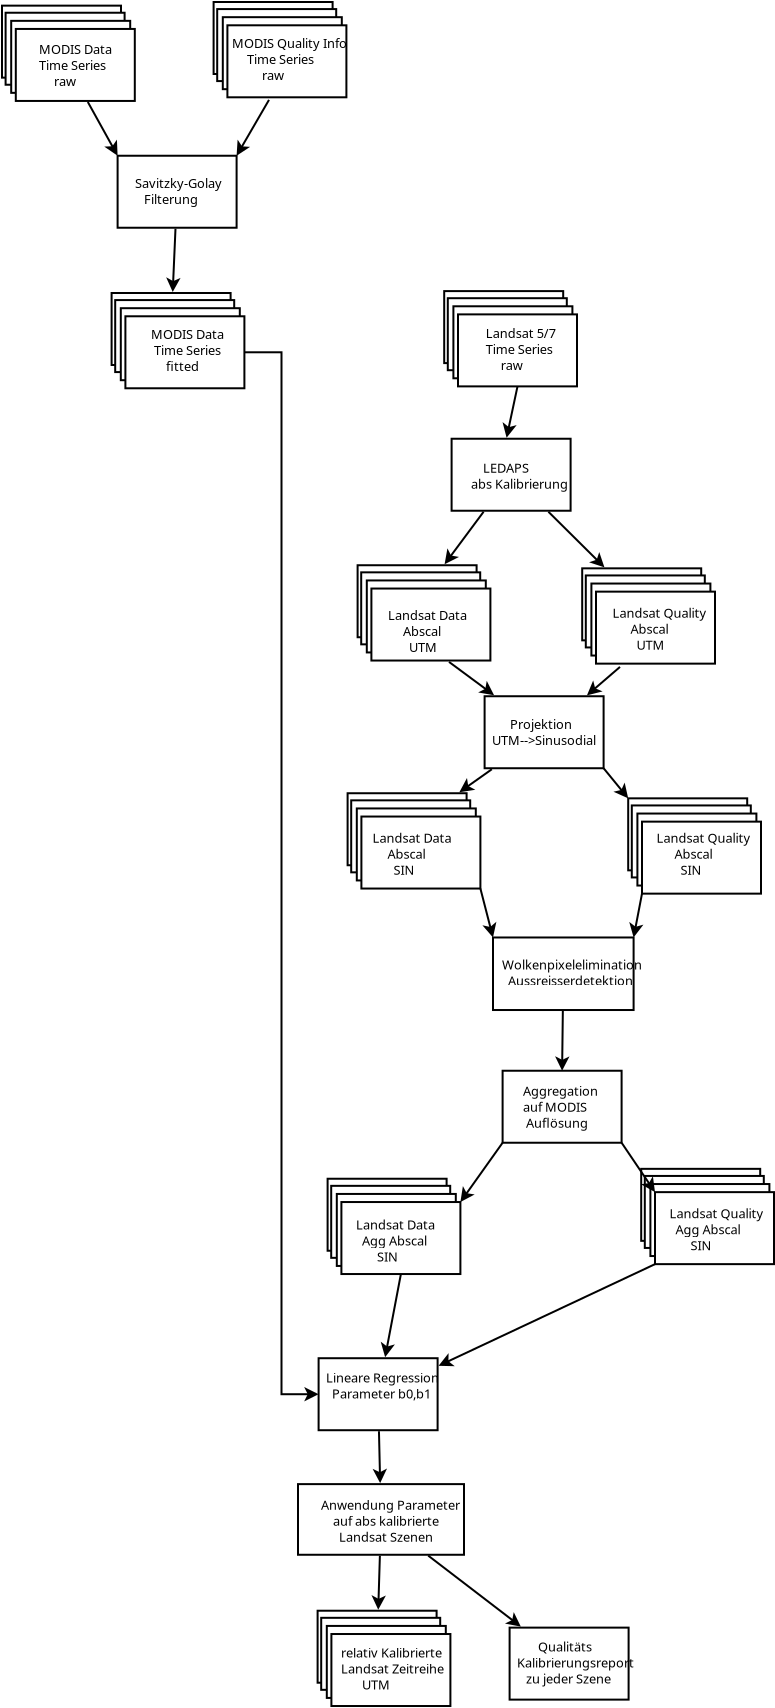 <?xml version="1.0" encoding="UTF-8"?>
<dia:diagram xmlns:dia="http://www.lysator.liu.se/~alla/dia/">
  <dia:layer name="Symbole" visible="true">
    <dia:object type="Standard - Box" version="0" id="O0">
      <dia:attribute name="obj_pos">
        <dia:point val="7.23,7.705"/>
      </dia:attribute>
      <dia:attribute name="obj_bb">
        <dia:rectangle val="7.18,7.655;13.23,11.355"/>
      </dia:attribute>
      <dia:attribute name="elem_corner">
        <dia:point val="7.23,7.705"/>
      </dia:attribute>
      <dia:attribute name="elem_width">
        <dia:real val="5.95"/>
      </dia:attribute>
      <dia:attribute name="elem_height">
        <dia:real val="3.6"/>
      </dia:attribute>
      <dia:attribute name="border_width">
        <dia:real val="0.1"/>
      </dia:attribute>
      <dia:attribute name="show_background">
        <dia:boolean val="true"/>
      </dia:attribute>
    </dia:object>
    <dia:group>
      <dia:object type="Standard - Box" version="0" id="O1">
        <dia:attribute name="obj_pos">
          <dia:point val="12.03,0.018"/>
        </dia:attribute>
        <dia:attribute name="obj_bb">
          <dia:rectangle val="11.98,-0.033;18.03,3.667"/>
        </dia:attribute>
        <dia:attribute name="elem_corner">
          <dia:point val="12.03,0.018"/>
        </dia:attribute>
        <dia:attribute name="elem_width">
          <dia:real val="5.95"/>
        </dia:attribute>
        <dia:attribute name="elem_height">
          <dia:real val="3.6"/>
        </dia:attribute>
        <dia:attribute name="show_background">
          <dia:boolean val="true"/>
        </dia:attribute>
      </dia:object>
      <dia:object type="Standard - Box" version="0" id="O2">
        <dia:attribute name="obj_pos">
          <dia:point val="12.21,0.372"/>
        </dia:attribute>
        <dia:attribute name="obj_bb">
          <dia:rectangle val="12.16,0.323;18.21,4.022"/>
        </dia:attribute>
        <dia:attribute name="elem_corner">
          <dia:point val="12.21,0.372"/>
        </dia:attribute>
        <dia:attribute name="elem_width">
          <dia:real val="5.95"/>
        </dia:attribute>
        <dia:attribute name="elem_height">
          <dia:real val="3.6"/>
        </dia:attribute>
        <dia:attribute name="show_background">
          <dia:boolean val="true"/>
        </dia:attribute>
      </dia:object>
      <dia:object type="Standard - Box" version="0" id="O3">
        <dia:attribute name="obj_pos">
          <dia:point val="12.49,0.777"/>
        </dia:attribute>
        <dia:attribute name="obj_bb">
          <dia:rectangle val="12.44,0.728;18.49,4.428"/>
        </dia:attribute>
        <dia:attribute name="elem_corner">
          <dia:point val="12.49,0.777"/>
        </dia:attribute>
        <dia:attribute name="elem_width">
          <dia:real val="5.95"/>
        </dia:attribute>
        <dia:attribute name="elem_height">
          <dia:real val="3.6"/>
        </dia:attribute>
        <dia:attribute name="show_background">
          <dia:boolean val="true"/>
        </dia:attribute>
      </dia:object>
      <dia:object type="Standard - Box" version="0" id="O4">
        <dia:attribute name="obj_pos">
          <dia:point val="12.72,1.183"/>
        </dia:attribute>
        <dia:attribute name="obj_bb">
          <dia:rectangle val="12.67,1.133;18.72,4.832"/>
        </dia:attribute>
        <dia:attribute name="elem_corner">
          <dia:point val="12.72,1.183"/>
        </dia:attribute>
        <dia:attribute name="elem_width">
          <dia:real val="5.95"/>
        </dia:attribute>
        <dia:attribute name="elem_height">
          <dia:real val="3.6"/>
        </dia:attribute>
        <dia:attribute name="show_background">
          <dia:boolean val="true"/>
        </dia:attribute>
      </dia:object>
    </dia:group>
    <dia:group>
      <dia:object type="Standard - Box" version="0" id="O5">
        <dia:attribute name="obj_pos">
          <dia:point val="1.45,0.2"/>
        </dia:attribute>
        <dia:attribute name="obj_bb">
          <dia:rectangle val="1.4,0.15;7.45,3.85"/>
        </dia:attribute>
        <dia:attribute name="elem_corner">
          <dia:point val="1.45,0.2"/>
        </dia:attribute>
        <dia:attribute name="elem_width">
          <dia:real val="5.95"/>
        </dia:attribute>
        <dia:attribute name="elem_height">
          <dia:real val="3.6"/>
        </dia:attribute>
        <dia:attribute name="show_background">
          <dia:boolean val="true"/>
        </dia:attribute>
      </dia:object>
      <dia:object type="Standard - Box" version="0" id="O6">
        <dia:attribute name="obj_pos">
          <dia:point val="1.63,0.555"/>
        </dia:attribute>
        <dia:attribute name="obj_bb">
          <dia:rectangle val="1.58,0.505;7.63,4.205"/>
        </dia:attribute>
        <dia:attribute name="elem_corner">
          <dia:point val="1.63,0.555"/>
        </dia:attribute>
        <dia:attribute name="elem_width">
          <dia:real val="5.95"/>
        </dia:attribute>
        <dia:attribute name="elem_height">
          <dia:real val="3.6"/>
        </dia:attribute>
        <dia:attribute name="show_background">
          <dia:boolean val="true"/>
        </dia:attribute>
      </dia:object>
      <dia:object type="Standard - Box" version="0" id="O7">
        <dia:attribute name="obj_pos">
          <dia:point val="1.91,0.96"/>
        </dia:attribute>
        <dia:attribute name="obj_bb">
          <dia:rectangle val="1.86,0.91;7.91,4.61"/>
        </dia:attribute>
        <dia:attribute name="elem_corner">
          <dia:point val="1.91,0.96"/>
        </dia:attribute>
        <dia:attribute name="elem_width">
          <dia:real val="5.95"/>
        </dia:attribute>
        <dia:attribute name="elem_height">
          <dia:real val="3.6"/>
        </dia:attribute>
        <dia:attribute name="show_background">
          <dia:boolean val="true"/>
        </dia:attribute>
      </dia:object>
      <dia:object type="Standard - Box" version="0" id="O8">
        <dia:attribute name="obj_pos">
          <dia:point val="2.14,1.365"/>
        </dia:attribute>
        <dia:attribute name="obj_bb">
          <dia:rectangle val="2.09,1.315;8.14,5.015"/>
        </dia:attribute>
        <dia:attribute name="elem_corner">
          <dia:point val="2.14,1.365"/>
        </dia:attribute>
        <dia:attribute name="elem_width">
          <dia:real val="5.95"/>
        </dia:attribute>
        <dia:attribute name="elem_height">
          <dia:real val="3.6"/>
        </dia:attribute>
        <dia:attribute name="show_background">
          <dia:boolean val="true"/>
        </dia:attribute>
      </dia:object>
    </dia:group>
    <dia:object type="Standard - Line" version="0" id="O9">
      <dia:attribute name="obj_pos">
        <dia:point val="5.74,5.015"/>
      </dia:attribute>
      <dia:attribute name="obj_bb">
        <dia:rectangle val="5.672,4.947;7.3,7.803"/>
      </dia:attribute>
      <dia:attribute name="conn_endpoints">
        <dia:point val="5.74,5.015"/>
        <dia:point val="7.23,7.705"/>
      </dia:attribute>
      <dia:attribute name="numcp">
        <dia:int val="1"/>
      </dia:attribute>
      <dia:attribute name="end_arrow">
        <dia:enum val="22"/>
      </dia:attribute>
      <dia:attribute name="end_arrow_length">
        <dia:real val="0.5"/>
      </dia:attribute>
      <dia:attribute name="end_arrow_width">
        <dia:real val="0.5"/>
      </dia:attribute>
      <dia:connections>
        <dia:connection handle="1" to="O0" connection="0"/>
      </dia:connections>
    </dia:object>
    <dia:object type="Standard - Line" version="0" id="O10">
      <dia:attribute name="obj_pos">
        <dia:point val="14.8,4.912"/>
      </dia:attribute>
      <dia:attribute name="obj_bb">
        <dia:rectangle val="13.111,4.844;14.868,7.802"/>
      </dia:attribute>
      <dia:attribute name="conn_endpoints">
        <dia:point val="14.8,4.912"/>
        <dia:point val="13.18,7.705"/>
      </dia:attribute>
      <dia:attribute name="numcp">
        <dia:int val="1"/>
      </dia:attribute>
      <dia:attribute name="end_arrow">
        <dia:enum val="22"/>
      </dia:attribute>
      <dia:attribute name="end_arrow_length">
        <dia:real val="0.5"/>
      </dia:attribute>
      <dia:attribute name="end_arrow_width">
        <dia:real val="0.5"/>
      </dia:attribute>
      <dia:connections>
        <dia:connection handle="1" to="O0" connection="2"/>
      </dia:connections>
    </dia:object>
    <dia:group>
      <dia:object type="Standard - Box" version="0" id="O11">
        <dia:attribute name="obj_pos">
          <dia:point val="6.93,14.568"/>
        </dia:attribute>
        <dia:attribute name="obj_bb">
          <dia:rectangle val="6.88,14.518;12.93,18.218"/>
        </dia:attribute>
        <dia:attribute name="elem_corner">
          <dia:point val="6.93,14.568"/>
        </dia:attribute>
        <dia:attribute name="elem_width">
          <dia:real val="5.95"/>
        </dia:attribute>
        <dia:attribute name="elem_height">
          <dia:real val="3.6"/>
        </dia:attribute>
        <dia:attribute name="show_background">
          <dia:boolean val="true"/>
        </dia:attribute>
      </dia:object>
      <dia:object type="Standard - Box" version="0" id="O12">
        <dia:attribute name="obj_pos">
          <dia:point val="7.11,14.922"/>
        </dia:attribute>
        <dia:attribute name="obj_bb">
          <dia:rectangle val="7.06,14.873;13.11,18.573"/>
        </dia:attribute>
        <dia:attribute name="elem_corner">
          <dia:point val="7.11,14.922"/>
        </dia:attribute>
        <dia:attribute name="elem_width">
          <dia:real val="5.95"/>
        </dia:attribute>
        <dia:attribute name="elem_height">
          <dia:real val="3.6"/>
        </dia:attribute>
        <dia:attribute name="show_background">
          <dia:boolean val="true"/>
        </dia:attribute>
      </dia:object>
      <dia:object type="Standard - Box" version="0" id="O13">
        <dia:attribute name="obj_pos">
          <dia:point val="7.39,15.328"/>
        </dia:attribute>
        <dia:attribute name="obj_bb">
          <dia:rectangle val="7.34,15.277;13.39,18.977"/>
        </dia:attribute>
        <dia:attribute name="elem_corner">
          <dia:point val="7.39,15.328"/>
        </dia:attribute>
        <dia:attribute name="elem_width">
          <dia:real val="5.95"/>
        </dia:attribute>
        <dia:attribute name="elem_height">
          <dia:real val="3.6"/>
        </dia:attribute>
        <dia:attribute name="show_background">
          <dia:boolean val="true"/>
        </dia:attribute>
      </dia:object>
      <dia:object type="Standard - Box" version="0" id="O14">
        <dia:attribute name="obj_pos">
          <dia:point val="7.62,15.732"/>
        </dia:attribute>
        <dia:attribute name="obj_bb">
          <dia:rectangle val="7.57,15.682;13.62,19.383"/>
        </dia:attribute>
        <dia:attribute name="elem_corner">
          <dia:point val="7.62,15.732"/>
        </dia:attribute>
        <dia:attribute name="elem_width">
          <dia:real val="5.95"/>
        </dia:attribute>
        <dia:attribute name="elem_height">
          <dia:real val="3.6"/>
        </dia:attribute>
        <dia:attribute name="show_background">
          <dia:boolean val="true"/>
        </dia:attribute>
      </dia:object>
    </dia:group>
    <dia:group>
      <dia:object type="Standard - Box" version="0" id="O15">
        <dia:attribute name="obj_pos">
          <dia:point val="23.56,14.473"/>
        </dia:attribute>
        <dia:attribute name="obj_bb">
          <dia:rectangle val="23.51,14.422;29.56,18.122"/>
        </dia:attribute>
        <dia:attribute name="elem_corner">
          <dia:point val="23.56,14.473"/>
        </dia:attribute>
        <dia:attribute name="elem_width">
          <dia:real val="5.95"/>
        </dia:attribute>
        <dia:attribute name="elem_height">
          <dia:real val="3.6"/>
        </dia:attribute>
        <dia:attribute name="show_background">
          <dia:boolean val="true"/>
        </dia:attribute>
      </dia:object>
      <dia:object type="Standard - Box" version="0" id="O16">
        <dia:attribute name="obj_pos">
          <dia:point val="23.74,14.828"/>
        </dia:attribute>
        <dia:attribute name="obj_bb">
          <dia:rectangle val="23.69,14.777;29.74,18.477"/>
        </dia:attribute>
        <dia:attribute name="elem_corner">
          <dia:point val="23.74,14.828"/>
        </dia:attribute>
        <dia:attribute name="elem_width">
          <dia:real val="5.95"/>
        </dia:attribute>
        <dia:attribute name="elem_height">
          <dia:real val="3.6"/>
        </dia:attribute>
        <dia:attribute name="show_background">
          <dia:boolean val="true"/>
        </dia:attribute>
      </dia:object>
      <dia:object type="Standard - Box" version="0" id="O17">
        <dia:attribute name="obj_pos">
          <dia:point val="24.02,15.232"/>
        </dia:attribute>
        <dia:attribute name="obj_bb">
          <dia:rectangle val="23.97,15.182;30.02,18.883"/>
        </dia:attribute>
        <dia:attribute name="elem_corner">
          <dia:point val="24.02,15.232"/>
        </dia:attribute>
        <dia:attribute name="elem_width">
          <dia:real val="5.95"/>
        </dia:attribute>
        <dia:attribute name="elem_height">
          <dia:real val="3.6"/>
        </dia:attribute>
        <dia:attribute name="show_background">
          <dia:boolean val="true"/>
        </dia:attribute>
      </dia:object>
      <dia:object type="Standard - Box" version="0" id="O18">
        <dia:attribute name="obj_pos">
          <dia:point val="24.25,15.637"/>
        </dia:attribute>
        <dia:attribute name="obj_bb">
          <dia:rectangle val="24.2,15.588;30.25,19.288"/>
        </dia:attribute>
        <dia:attribute name="elem_corner">
          <dia:point val="24.25,15.637"/>
        </dia:attribute>
        <dia:attribute name="elem_width">
          <dia:real val="5.95"/>
        </dia:attribute>
        <dia:attribute name="elem_height">
          <dia:real val="3.6"/>
        </dia:attribute>
        <dia:attribute name="show_background">
          <dia:boolean val="true"/>
        </dia:attribute>
      </dia:object>
    </dia:group>
    <dia:object type="Standard - Line" version="0" id="O19">
      <dia:attribute name="obj_pos">
        <dia:point val="10.124,11.355"/>
      </dia:attribute>
      <dia:attribute name="obj_bb">
        <dia:rectangle val="9.651,11.303;10.374,14.629"/>
      </dia:attribute>
      <dia:attribute name="conn_endpoints">
        <dia:point val="10.124,11.355"/>
        <dia:point val="9.986,14.517"/>
      </dia:attribute>
      <dia:attribute name="numcp">
        <dia:int val="1"/>
      </dia:attribute>
      <dia:attribute name="end_arrow">
        <dia:enum val="22"/>
      </dia:attribute>
      <dia:attribute name="end_arrow_length">
        <dia:real val="0.5"/>
      </dia:attribute>
      <dia:attribute name="end_arrow_width">
        <dia:real val="0.5"/>
      </dia:attribute>
      <dia:connections>
        <dia:connection handle="0" to="O0" connection="8"/>
        <dia:connection handle="1" to="O11" connection="8"/>
      </dia:connections>
    </dia:object>
    <dia:object type="Standard - Text" version="1" id="O20">
      <dia:attribute name="obj_pos">
        <dia:point val="8.905,16.867"/>
      </dia:attribute>
      <dia:attribute name="obj_bb">
        <dia:rectangle val="8.905,16.227;12.402,18.6"/>
      </dia:attribute>
      <dia:attribute name="text">
        <dia:composite type="text">
          <dia:attribute name="string">
            <dia:string>#MODIS Data
 Time Series
     fitted#</dia:string>
          </dia:attribute>
          <dia:attribute name="font">
            <dia:font family="sans" style="0" name="Helvetica"/>
          </dia:attribute>
          <dia:attribute name="height">
            <dia:real val="0.8"/>
          </dia:attribute>
          <dia:attribute name="pos">
            <dia:point val="8.905,16.867"/>
          </dia:attribute>
          <dia:attribute name="color">
            <dia:color val="#000000"/>
          </dia:attribute>
          <dia:attribute name="alignment">
            <dia:enum val="0"/>
          </dia:attribute>
        </dia:composite>
      </dia:attribute>
      <dia:attribute name="valign">
        <dia:enum val="3"/>
      </dia:attribute>
    </dia:object>
    <dia:object type="Standard - Box" version="0" id="O21">
      <dia:attribute name="obj_pos">
        <dia:point val="23.93,21.855"/>
      </dia:attribute>
      <dia:attribute name="obj_bb">
        <dia:rectangle val="23.88,21.805;29.93,25.505"/>
      </dia:attribute>
      <dia:attribute name="elem_corner">
        <dia:point val="23.93,21.855"/>
      </dia:attribute>
      <dia:attribute name="elem_width">
        <dia:real val="5.95"/>
      </dia:attribute>
      <dia:attribute name="elem_height">
        <dia:real val="3.6"/>
      </dia:attribute>
      <dia:attribute name="border_width">
        <dia:real val="0.1"/>
      </dia:attribute>
      <dia:attribute name="show_background">
        <dia:boolean val="true"/>
      </dia:attribute>
    </dia:object>
    <dia:object type="Standard - Line" version="0" id="O22">
      <dia:attribute name="obj_pos">
        <dia:point val="27.225,19.238"/>
      </dia:attribute>
      <dia:attribute name="obj_bb">
        <dia:rectangle val="26.453,19.178;27.284,21.914"/>
      </dia:attribute>
      <dia:attribute name="conn_endpoints">
        <dia:point val="27.225,19.238"/>
        <dia:point val="26.68,21.805"/>
      </dia:attribute>
      <dia:attribute name="numcp">
        <dia:int val="1"/>
      </dia:attribute>
      <dia:attribute name="end_arrow">
        <dia:enum val="22"/>
      </dia:attribute>
      <dia:attribute name="end_arrow_length">
        <dia:real val="0.5"/>
      </dia:attribute>
      <dia:attribute name="end_arrow_width">
        <dia:real val="0.5"/>
      </dia:attribute>
      <dia:connections>
        <dia:connection handle="0" to="O18" connection="6"/>
      </dia:connections>
    </dia:object>
    <dia:group>
      <dia:object type="Standard - Box" version="0" id="O23">
        <dia:attribute name="obj_pos">
          <dia:point val="19.23,28.18"/>
        </dia:attribute>
        <dia:attribute name="obj_bb">
          <dia:rectangle val="19.18,28.13;25.23,31.83"/>
        </dia:attribute>
        <dia:attribute name="elem_corner">
          <dia:point val="19.23,28.18"/>
        </dia:attribute>
        <dia:attribute name="elem_width">
          <dia:real val="5.95"/>
        </dia:attribute>
        <dia:attribute name="elem_height">
          <dia:real val="3.6"/>
        </dia:attribute>
        <dia:attribute name="show_background">
          <dia:boolean val="true"/>
        </dia:attribute>
      </dia:object>
      <dia:object type="Standard - Box" version="0" id="O24">
        <dia:attribute name="obj_pos">
          <dia:point val="19.41,28.535"/>
        </dia:attribute>
        <dia:attribute name="obj_bb">
          <dia:rectangle val="19.36,28.485;25.41,32.185"/>
        </dia:attribute>
        <dia:attribute name="elem_corner">
          <dia:point val="19.41,28.535"/>
        </dia:attribute>
        <dia:attribute name="elem_width">
          <dia:real val="5.95"/>
        </dia:attribute>
        <dia:attribute name="elem_height">
          <dia:real val="3.6"/>
        </dia:attribute>
        <dia:attribute name="show_background">
          <dia:boolean val="true"/>
        </dia:attribute>
      </dia:object>
      <dia:object type="Standard - Box" version="0" id="O25">
        <dia:attribute name="obj_pos">
          <dia:point val="19.69,28.94"/>
        </dia:attribute>
        <dia:attribute name="obj_bb">
          <dia:rectangle val="19.64,28.89;25.69,32.59"/>
        </dia:attribute>
        <dia:attribute name="elem_corner">
          <dia:point val="19.69,28.94"/>
        </dia:attribute>
        <dia:attribute name="elem_width">
          <dia:real val="5.95"/>
        </dia:attribute>
        <dia:attribute name="elem_height">
          <dia:real val="3.6"/>
        </dia:attribute>
        <dia:attribute name="show_background">
          <dia:boolean val="true"/>
        </dia:attribute>
      </dia:object>
      <dia:object type="Standard - Box" version="0" id="O26">
        <dia:attribute name="obj_pos">
          <dia:point val="19.92,29.345"/>
        </dia:attribute>
        <dia:attribute name="obj_bb">
          <dia:rectangle val="19.87,29.295;25.92,32.995"/>
        </dia:attribute>
        <dia:attribute name="elem_corner">
          <dia:point val="19.92,29.345"/>
        </dia:attribute>
        <dia:attribute name="elem_width">
          <dia:real val="5.95"/>
        </dia:attribute>
        <dia:attribute name="elem_height">
          <dia:real val="3.6"/>
        </dia:attribute>
        <dia:attribute name="show_background">
          <dia:boolean val="true"/>
        </dia:attribute>
      </dia:object>
    </dia:group>
    <dia:group>
      <dia:object type="Standard - Box" version="0" id="O27">
        <dia:attribute name="obj_pos">
          <dia:point val="30.46,28.335"/>
        </dia:attribute>
        <dia:attribute name="obj_bb">
          <dia:rectangle val="30.41,28.285;36.46,31.985"/>
        </dia:attribute>
        <dia:attribute name="elem_corner">
          <dia:point val="30.46,28.335"/>
        </dia:attribute>
        <dia:attribute name="elem_width">
          <dia:real val="5.95"/>
        </dia:attribute>
        <dia:attribute name="elem_height">
          <dia:real val="3.6"/>
        </dia:attribute>
        <dia:attribute name="show_background">
          <dia:boolean val="true"/>
        </dia:attribute>
      </dia:object>
      <dia:object type="Standard - Box" version="0" id="O28">
        <dia:attribute name="obj_pos">
          <dia:point val="30.64,28.69"/>
        </dia:attribute>
        <dia:attribute name="obj_bb">
          <dia:rectangle val="30.59,28.64;36.64,32.34"/>
        </dia:attribute>
        <dia:attribute name="elem_corner">
          <dia:point val="30.64,28.69"/>
        </dia:attribute>
        <dia:attribute name="elem_width">
          <dia:real val="5.95"/>
        </dia:attribute>
        <dia:attribute name="elem_height">
          <dia:real val="3.6"/>
        </dia:attribute>
        <dia:attribute name="show_background">
          <dia:boolean val="true"/>
        </dia:attribute>
      </dia:object>
      <dia:object type="Standard - Box" version="0" id="O29">
        <dia:attribute name="obj_pos">
          <dia:point val="30.92,29.095"/>
        </dia:attribute>
        <dia:attribute name="obj_bb">
          <dia:rectangle val="30.87,29.045;36.92,32.745"/>
        </dia:attribute>
        <dia:attribute name="elem_corner">
          <dia:point val="30.92,29.095"/>
        </dia:attribute>
        <dia:attribute name="elem_width">
          <dia:real val="5.95"/>
        </dia:attribute>
        <dia:attribute name="elem_height">
          <dia:real val="3.6"/>
        </dia:attribute>
        <dia:attribute name="show_background">
          <dia:boolean val="true"/>
        </dia:attribute>
      </dia:object>
      <dia:object type="Standard - Box" version="0" id="O30">
        <dia:attribute name="obj_pos">
          <dia:point val="31.15,29.5"/>
        </dia:attribute>
        <dia:attribute name="obj_bb">
          <dia:rectangle val="31.1,29.45;37.15,33.15"/>
        </dia:attribute>
        <dia:attribute name="elem_corner">
          <dia:point val="31.15,29.5"/>
        </dia:attribute>
        <dia:attribute name="elem_width">
          <dia:real val="5.95"/>
        </dia:attribute>
        <dia:attribute name="elem_height">
          <dia:real val="3.6"/>
        </dia:attribute>
        <dia:attribute name="show_background">
          <dia:boolean val="true"/>
        </dia:attribute>
      </dia:object>
    </dia:group>
    <dia:group>
      <dia:object type="Standard - Box" version="0" id="O31">
        <dia:attribute name="obj_pos">
          <dia:point val="18.73,39.58"/>
        </dia:attribute>
        <dia:attribute name="obj_bb">
          <dia:rectangle val="18.68,39.53;24.73,43.23"/>
        </dia:attribute>
        <dia:attribute name="elem_corner">
          <dia:point val="18.73,39.58"/>
        </dia:attribute>
        <dia:attribute name="elem_width">
          <dia:real val="5.95"/>
        </dia:attribute>
        <dia:attribute name="elem_height">
          <dia:real val="3.6"/>
        </dia:attribute>
        <dia:attribute name="show_background">
          <dia:boolean val="true"/>
        </dia:attribute>
      </dia:object>
      <dia:object type="Standard - Box" version="0" id="O32">
        <dia:attribute name="obj_pos">
          <dia:point val="18.91,39.935"/>
        </dia:attribute>
        <dia:attribute name="obj_bb">
          <dia:rectangle val="18.86,39.885;24.91,43.585"/>
        </dia:attribute>
        <dia:attribute name="elem_corner">
          <dia:point val="18.91,39.935"/>
        </dia:attribute>
        <dia:attribute name="elem_width">
          <dia:real val="5.95"/>
        </dia:attribute>
        <dia:attribute name="elem_height">
          <dia:real val="3.6"/>
        </dia:attribute>
        <dia:attribute name="show_background">
          <dia:boolean val="true"/>
        </dia:attribute>
      </dia:object>
      <dia:object type="Standard - Box" version="0" id="O33">
        <dia:attribute name="obj_pos">
          <dia:point val="19.19,40.34"/>
        </dia:attribute>
        <dia:attribute name="obj_bb">
          <dia:rectangle val="19.14,40.29;25.19,43.99"/>
        </dia:attribute>
        <dia:attribute name="elem_corner">
          <dia:point val="19.19,40.34"/>
        </dia:attribute>
        <dia:attribute name="elem_width">
          <dia:real val="5.95"/>
        </dia:attribute>
        <dia:attribute name="elem_height">
          <dia:real val="3.6"/>
        </dia:attribute>
        <dia:attribute name="show_background">
          <dia:boolean val="true"/>
        </dia:attribute>
      </dia:object>
      <dia:object type="Standard - Box" version="0" id="O34">
        <dia:attribute name="obj_pos">
          <dia:point val="19.42,40.745"/>
        </dia:attribute>
        <dia:attribute name="obj_bb">
          <dia:rectangle val="19.37,40.695;25.42,44.395"/>
        </dia:attribute>
        <dia:attribute name="elem_corner">
          <dia:point val="19.42,40.745"/>
        </dia:attribute>
        <dia:attribute name="elem_width">
          <dia:real val="5.95"/>
        </dia:attribute>
        <dia:attribute name="elem_height">
          <dia:real val="3.6"/>
        </dia:attribute>
        <dia:attribute name="show_background">
          <dia:boolean val="true"/>
        </dia:attribute>
      </dia:object>
    </dia:group>
    <dia:group>
      <dia:object type="Standard - Box" version="0" id="O35">
        <dia:attribute name="obj_pos">
          <dia:point val="32.76,39.835"/>
        </dia:attribute>
        <dia:attribute name="obj_bb">
          <dia:rectangle val="32.71,39.785;38.76,43.485"/>
        </dia:attribute>
        <dia:attribute name="elem_corner">
          <dia:point val="32.76,39.835"/>
        </dia:attribute>
        <dia:attribute name="elem_width">
          <dia:real val="5.95"/>
        </dia:attribute>
        <dia:attribute name="elem_height">
          <dia:real val="3.6"/>
        </dia:attribute>
        <dia:attribute name="show_background">
          <dia:boolean val="true"/>
        </dia:attribute>
      </dia:object>
      <dia:object type="Standard - Box" version="0" id="O36">
        <dia:attribute name="obj_pos">
          <dia:point val="32.94,40.19"/>
        </dia:attribute>
        <dia:attribute name="obj_bb">
          <dia:rectangle val="32.89,40.14;38.94,43.84"/>
        </dia:attribute>
        <dia:attribute name="elem_corner">
          <dia:point val="32.94,40.19"/>
        </dia:attribute>
        <dia:attribute name="elem_width">
          <dia:real val="5.95"/>
        </dia:attribute>
        <dia:attribute name="elem_height">
          <dia:real val="3.6"/>
        </dia:attribute>
        <dia:attribute name="show_background">
          <dia:boolean val="true"/>
        </dia:attribute>
      </dia:object>
      <dia:object type="Standard - Box" version="0" id="O37">
        <dia:attribute name="obj_pos">
          <dia:point val="33.22,40.595"/>
        </dia:attribute>
        <dia:attribute name="obj_bb">
          <dia:rectangle val="33.17,40.545;39.22,44.245"/>
        </dia:attribute>
        <dia:attribute name="elem_corner">
          <dia:point val="33.22,40.595"/>
        </dia:attribute>
        <dia:attribute name="elem_width">
          <dia:real val="5.95"/>
        </dia:attribute>
        <dia:attribute name="elem_height">
          <dia:real val="3.6"/>
        </dia:attribute>
        <dia:attribute name="show_background">
          <dia:boolean val="true"/>
        </dia:attribute>
      </dia:object>
      <dia:object type="Standard - Box" version="0" id="O38">
        <dia:attribute name="obj_pos">
          <dia:point val="33.45,41"/>
        </dia:attribute>
        <dia:attribute name="obj_bb">
          <dia:rectangle val="33.4,40.95;39.45,44.65"/>
        </dia:attribute>
        <dia:attribute name="elem_corner">
          <dia:point val="33.45,41"/>
        </dia:attribute>
        <dia:attribute name="elem_width">
          <dia:real val="5.95"/>
        </dia:attribute>
        <dia:attribute name="elem_height">
          <dia:real val="3.6"/>
        </dia:attribute>
        <dia:attribute name="show_background">
          <dia:boolean val="true"/>
        </dia:attribute>
      </dia:object>
    </dia:group>
    <dia:object type="Standard - Box" version="0" id="O39">
      <dia:attribute name="obj_pos">
        <dia:point val="25.58,34.73"/>
      </dia:attribute>
      <dia:attribute name="obj_bb">
        <dia:rectangle val="25.53,34.68;31.58,38.38"/>
      </dia:attribute>
      <dia:attribute name="elem_corner">
        <dia:point val="25.58,34.73"/>
      </dia:attribute>
      <dia:attribute name="elem_width">
        <dia:real val="5.95"/>
      </dia:attribute>
      <dia:attribute name="elem_height">
        <dia:real val="3.6"/>
      </dia:attribute>
      <dia:attribute name="border_width">
        <dia:real val="0.1"/>
      </dia:attribute>
      <dia:attribute name="show_background">
        <dia:boolean val="true"/>
      </dia:attribute>
    </dia:object>
    <dia:object type="Standard - Line" version="0" id="O40">
      <dia:attribute name="obj_pos">
        <dia:point val="25.53,25.505"/>
      </dia:attribute>
      <dia:attribute name="obj_bb">
        <dia:rectangle val="23.51,25.435;25.6,28.219"/>
      </dia:attribute>
      <dia:attribute name="conn_endpoints">
        <dia:point val="25.53,25.505"/>
        <dia:point val="23.58,28.13"/>
      </dia:attribute>
      <dia:attribute name="numcp">
        <dia:int val="1"/>
      </dia:attribute>
      <dia:attribute name="end_arrow">
        <dia:enum val="22"/>
      </dia:attribute>
      <dia:attribute name="end_arrow_length">
        <dia:real val="0.5"/>
      </dia:attribute>
      <dia:attribute name="end_arrow_width">
        <dia:real val="0.5"/>
      </dia:attribute>
      <dia:connections>
        <dia:connection handle="0" to="O21" connection="8"/>
        <dia:connection handle="1" to="O23" connection="8"/>
      </dia:connections>
    </dia:object>
    <dia:object type="Standard - Line" version="0" id="O41">
      <dia:attribute name="obj_pos">
        <dia:point val="28.769,25.504"/>
      </dia:attribute>
      <dia:attribute name="obj_bb">
        <dia:rectangle val="28.698,25.434;31.651,28.364"/>
      </dia:attribute>
      <dia:attribute name="conn_endpoints">
        <dia:point val="28.769,25.504"/>
        <dia:point val="31.571,28.286"/>
      </dia:attribute>
      <dia:attribute name="numcp">
        <dia:int val="1"/>
      </dia:attribute>
      <dia:attribute name="end_arrow">
        <dia:enum val="22"/>
      </dia:attribute>
      <dia:attribute name="end_arrow_length">
        <dia:real val="0.5"/>
      </dia:attribute>
      <dia:attribute name="end_arrow_width">
        <dia:real val="0.5"/>
      </dia:attribute>
      <dia:connections>
        <dia:connection handle="0" to="O21" connection="8"/>
        <dia:connection handle="1" to="O27" connection="8"/>
      </dia:connections>
    </dia:object>
    <dia:object type="Standard - Line" version="0" id="O42">
      <dia:attribute name="obj_pos">
        <dia:point val="23.8,33.013"/>
      </dia:attribute>
      <dia:attribute name="obj_bb">
        <dia:rectangle val="23.73,32.943;26.144,34.75"/>
      </dia:attribute>
      <dia:attribute name="conn_endpoints">
        <dia:point val="23.8,33.013"/>
        <dia:point val="26.054,34.68"/>
      </dia:attribute>
      <dia:attribute name="numcp">
        <dia:int val="1"/>
      </dia:attribute>
      <dia:attribute name="end_arrow">
        <dia:enum val="22"/>
      </dia:attribute>
      <dia:attribute name="end_arrow_length">
        <dia:real val="0.5"/>
      </dia:attribute>
      <dia:attribute name="end_arrow_width">
        <dia:real val="0.5"/>
      </dia:attribute>
      <dia:connections>
        <dia:connection handle="1" to="O39" connection="8"/>
      </dia:connections>
    </dia:object>
    <dia:object type="Standard - Line" version="0" id="O43">
      <dia:attribute name="obj_pos">
        <dia:point val="32.35,33.263"/>
      </dia:attribute>
      <dia:attribute name="obj_bb">
        <dia:rectangle val="30.612,33.192;32.42,34.759"/>
      </dia:attribute>
      <dia:attribute name="conn_endpoints">
        <dia:point val="32.35,33.263"/>
        <dia:point val="30.697,34.686"/>
      </dia:attribute>
      <dia:attribute name="numcp">
        <dia:int val="1"/>
      </dia:attribute>
      <dia:attribute name="end_arrow">
        <dia:enum val="22"/>
      </dia:attribute>
      <dia:attribute name="end_arrow_length">
        <dia:real val="0.5"/>
      </dia:attribute>
      <dia:attribute name="end_arrow_width">
        <dia:real val="0.5"/>
      </dia:attribute>
      <dia:connections>
        <dia:connection handle="1" to="O39" connection="8"/>
      </dia:connections>
    </dia:object>
    <dia:object type="Standard - Line" version="0" id="O44">
      <dia:attribute name="obj_pos">
        <dia:point val="25.942,38.38"/>
      </dia:attribute>
      <dia:attribute name="obj_bb">
        <dia:rectangle val="24.227,38.31;26.012,39.6"/>
      </dia:attribute>
      <dia:attribute name="conn_endpoints">
        <dia:point val="25.942,38.38"/>
        <dia:point val="24.318,39.53"/>
      </dia:attribute>
      <dia:attribute name="numcp">
        <dia:int val="1"/>
      </dia:attribute>
      <dia:attribute name="end_arrow">
        <dia:enum val="22"/>
      </dia:attribute>
      <dia:attribute name="end_arrow_length">
        <dia:real val="0.5"/>
      </dia:attribute>
      <dia:attribute name="end_arrow_width">
        <dia:real val="0.5"/>
      </dia:attribute>
      <dia:connections>
        <dia:connection handle="0" to="O39" connection="8"/>
        <dia:connection handle="1" to="O31" connection="8"/>
      </dia:connections>
    </dia:object>
    <dia:object type="Standard - Line" version="0" id="O45">
      <dia:attribute name="obj_pos">
        <dia:point val="31.53,38.33"/>
      </dia:attribute>
      <dia:attribute name="obj_bb">
        <dia:rectangle val="31.46,38.26;32.831,39.922"/>
      </dia:attribute>
      <dia:attribute name="conn_endpoints">
        <dia:point val="31.53,38.33"/>
        <dia:point val="32.76,39.835"/>
      </dia:attribute>
      <dia:attribute name="numcp">
        <dia:int val="1"/>
      </dia:attribute>
      <dia:attribute name="end_arrow">
        <dia:enum val="22"/>
      </dia:attribute>
      <dia:attribute name="end_arrow_length">
        <dia:real val="0.5"/>
      </dia:attribute>
      <dia:attribute name="end_arrow_width">
        <dia:real val="0.5"/>
      </dia:attribute>
      <dia:connections>
        <dia:connection handle="0" to="O39" connection="7"/>
        <dia:connection handle="1" to="O35" connection="0"/>
      </dia:connections>
    </dia:object>
    <dia:object type="Standard - Box" version="0" id="O46">
      <dia:attribute name="obj_pos">
        <dia:point val="26.48,53.455"/>
      </dia:attribute>
      <dia:attribute name="obj_bb">
        <dia:rectangle val="26.43,53.405;32.48,57.105"/>
      </dia:attribute>
      <dia:attribute name="elem_corner">
        <dia:point val="26.48,53.455"/>
      </dia:attribute>
      <dia:attribute name="elem_width">
        <dia:real val="5.95"/>
      </dia:attribute>
      <dia:attribute name="elem_height">
        <dia:real val="3.6"/>
      </dia:attribute>
      <dia:attribute name="border_width">
        <dia:real val="0.1"/>
      </dia:attribute>
      <dia:attribute name="show_background">
        <dia:boolean val="true"/>
      </dia:attribute>
    </dia:object>
    <dia:group>
      <dia:object type="Standard - Box" version="0" id="O47">
        <dia:attribute name="obj_pos">
          <dia:point val="17.73,58.855"/>
        </dia:attribute>
        <dia:attribute name="obj_bb">
          <dia:rectangle val="17.68,58.805;23.73,62.505"/>
        </dia:attribute>
        <dia:attribute name="elem_corner">
          <dia:point val="17.73,58.855"/>
        </dia:attribute>
        <dia:attribute name="elem_width">
          <dia:real val="5.95"/>
        </dia:attribute>
        <dia:attribute name="elem_height">
          <dia:real val="3.6"/>
        </dia:attribute>
        <dia:attribute name="show_background">
          <dia:boolean val="true"/>
        </dia:attribute>
      </dia:object>
      <dia:object type="Standard - Box" version="0" id="O48">
        <dia:attribute name="obj_pos">
          <dia:point val="17.91,59.21"/>
        </dia:attribute>
        <dia:attribute name="obj_bb">
          <dia:rectangle val="17.86,59.16;23.91,62.86"/>
        </dia:attribute>
        <dia:attribute name="elem_corner">
          <dia:point val="17.91,59.21"/>
        </dia:attribute>
        <dia:attribute name="elem_width">
          <dia:real val="5.95"/>
        </dia:attribute>
        <dia:attribute name="elem_height">
          <dia:real val="3.6"/>
        </dia:attribute>
        <dia:attribute name="show_background">
          <dia:boolean val="true"/>
        </dia:attribute>
      </dia:object>
      <dia:object type="Standard - Box" version="0" id="O49">
        <dia:attribute name="obj_pos">
          <dia:point val="18.19,59.615"/>
        </dia:attribute>
        <dia:attribute name="obj_bb">
          <dia:rectangle val="18.14,59.565;24.19,63.265"/>
        </dia:attribute>
        <dia:attribute name="elem_corner">
          <dia:point val="18.19,59.615"/>
        </dia:attribute>
        <dia:attribute name="elem_width">
          <dia:real val="5.95"/>
        </dia:attribute>
        <dia:attribute name="elem_height">
          <dia:real val="3.6"/>
        </dia:attribute>
        <dia:attribute name="show_background">
          <dia:boolean val="true"/>
        </dia:attribute>
      </dia:object>
      <dia:object type="Standard - Box" version="0" id="O50">
        <dia:attribute name="obj_pos">
          <dia:point val="18.42,60.02"/>
        </dia:attribute>
        <dia:attribute name="obj_bb">
          <dia:rectangle val="18.37,59.97;24.42,63.67"/>
        </dia:attribute>
        <dia:attribute name="elem_corner">
          <dia:point val="18.42,60.02"/>
        </dia:attribute>
        <dia:attribute name="elem_width">
          <dia:real val="5.95"/>
        </dia:attribute>
        <dia:attribute name="elem_height">
          <dia:real val="3.6"/>
        </dia:attribute>
        <dia:attribute name="show_background">
          <dia:boolean val="true"/>
        </dia:attribute>
      </dia:object>
    </dia:group>
    <dia:group>
      <dia:object type="Standard - Box" version="0" id="O51">
        <dia:attribute name="obj_pos">
          <dia:point val="33.41,58.36"/>
        </dia:attribute>
        <dia:attribute name="obj_bb">
          <dia:rectangle val="33.36,58.31;39.41,62.01"/>
        </dia:attribute>
        <dia:attribute name="elem_corner">
          <dia:point val="33.41,58.36"/>
        </dia:attribute>
        <dia:attribute name="elem_width">
          <dia:real val="5.95"/>
        </dia:attribute>
        <dia:attribute name="elem_height">
          <dia:real val="3.6"/>
        </dia:attribute>
        <dia:attribute name="show_background">
          <dia:boolean val="true"/>
        </dia:attribute>
      </dia:object>
      <dia:object type="Standard - Box" version="0" id="O52">
        <dia:attribute name="obj_pos">
          <dia:point val="33.59,58.715"/>
        </dia:attribute>
        <dia:attribute name="obj_bb">
          <dia:rectangle val="33.54,58.665;39.59,62.365"/>
        </dia:attribute>
        <dia:attribute name="elem_corner">
          <dia:point val="33.59,58.715"/>
        </dia:attribute>
        <dia:attribute name="elem_width">
          <dia:real val="5.95"/>
        </dia:attribute>
        <dia:attribute name="elem_height">
          <dia:real val="3.6"/>
        </dia:attribute>
        <dia:attribute name="show_background">
          <dia:boolean val="true"/>
        </dia:attribute>
      </dia:object>
      <dia:object type="Standard - Box" version="0" id="O53">
        <dia:attribute name="obj_pos">
          <dia:point val="33.87,59.12"/>
        </dia:attribute>
        <dia:attribute name="obj_bb">
          <dia:rectangle val="33.82,59.07;39.87,62.77"/>
        </dia:attribute>
        <dia:attribute name="elem_corner">
          <dia:point val="33.87,59.12"/>
        </dia:attribute>
        <dia:attribute name="elem_width">
          <dia:real val="5.95"/>
        </dia:attribute>
        <dia:attribute name="elem_height">
          <dia:real val="3.6"/>
        </dia:attribute>
        <dia:attribute name="show_background">
          <dia:boolean val="true"/>
        </dia:attribute>
      </dia:object>
      <dia:object type="Standard - Box" version="0" id="O54">
        <dia:attribute name="obj_pos">
          <dia:point val="34.1,59.525"/>
        </dia:attribute>
        <dia:attribute name="obj_bb">
          <dia:rectangle val="34.05,59.475;40.1,63.175"/>
        </dia:attribute>
        <dia:attribute name="elem_corner">
          <dia:point val="34.1,59.525"/>
        </dia:attribute>
        <dia:attribute name="elem_width">
          <dia:real val="5.95"/>
        </dia:attribute>
        <dia:attribute name="elem_height">
          <dia:real val="3.6"/>
        </dia:attribute>
        <dia:attribute name="show_background">
          <dia:boolean val="true"/>
        </dia:attribute>
      </dia:object>
    </dia:group>
    <dia:object type="Standard - Line" version="0" id="O55">
      <dia:attribute name="obj_pos">
        <dia:point val="25.37,44.345"/>
      </dia:attribute>
      <dia:attribute name="obj_bb">
        <dia:rectangle val="25.309,44.284;26.198,46.901"/>
      </dia:attribute>
      <dia:attribute name="conn_endpoints">
        <dia:point val="25.37,44.345"/>
        <dia:point val="26,46.792"/>
      </dia:attribute>
      <dia:attribute name="numcp">
        <dia:int val="1"/>
      </dia:attribute>
      <dia:attribute name="end_arrow">
        <dia:enum val="22"/>
      </dia:attribute>
      <dia:attribute name="end_arrow_length">
        <dia:real val="0.5"/>
      </dia:attribute>
      <dia:attribute name="end_arrow_width">
        <dia:real val="0.5"/>
      </dia:attribute>
      <dia:connections>
        <dia:connection handle="0" to="O34" connection="7"/>
        <dia:connection handle="1" to="O59" connection="0"/>
      </dia:connections>
    </dia:object>
    <dia:object type="Standard - Line" version="0" id="O56">
      <dia:attribute name="obj_pos">
        <dia:point val="33.45,44.6"/>
      </dia:attribute>
      <dia:attribute name="obj_bb">
        <dia:rectangle val="32.79,44.541;33.508,46.902"/>
      </dia:attribute>
      <dia:attribute name="conn_endpoints">
        <dia:point val="33.45,44.6"/>
        <dia:point val="33.03,46.792"/>
      </dia:attribute>
      <dia:attribute name="numcp">
        <dia:int val="1"/>
      </dia:attribute>
      <dia:attribute name="end_arrow">
        <dia:enum val="22"/>
      </dia:attribute>
      <dia:attribute name="end_arrow_length">
        <dia:real val="0.5"/>
      </dia:attribute>
      <dia:attribute name="end_arrow_width">
        <dia:real val="0.5"/>
      </dia:attribute>
      <dia:connections>
        <dia:connection handle="0" to="O38" connection="5"/>
        <dia:connection handle="1" to="O59" connection="2"/>
      </dia:connections>
    </dia:object>
    <dia:object type="Standard - Line" version="0" id="O57">
      <dia:attribute name="obj_pos">
        <dia:point val="26.48,57.055"/>
      </dia:attribute>
      <dia:attribute name="obj_bb">
        <dia:rectangle val="24.3,56.985;26.55,60.111"/>
      </dia:attribute>
      <dia:attribute name="conn_endpoints">
        <dia:point val="26.48,57.055"/>
        <dia:point val="24.37,60.02"/>
      </dia:attribute>
      <dia:attribute name="numcp">
        <dia:int val="1"/>
      </dia:attribute>
      <dia:attribute name="end_arrow">
        <dia:enum val="22"/>
      </dia:attribute>
      <dia:attribute name="end_arrow_length">
        <dia:real val="0.5"/>
      </dia:attribute>
      <dia:attribute name="end_arrow_width">
        <dia:real val="0.5"/>
      </dia:attribute>
      <dia:connections>
        <dia:connection handle="0" to="O46" connection="5"/>
        <dia:connection handle="1" to="O50" connection="2"/>
      </dia:connections>
    </dia:object>
    <dia:object type="Standard - Line" version="0" id="O58">
      <dia:attribute name="obj_pos">
        <dia:point val="32.43,57.055"/>
      </dia:attribute>
      <dia:attribute name="obj_bb">
        <dia:rectangle val="32.361,56.986;34.169,59.618"/>
      </dia:attribute>
      <dia:attribute name="conn_endpoints">
        <dia:point val="32.43,57.055"/>
        <dia:point val="34.1,59.525"/>
      </dia:attribute>
      <dia:attribute name="numcp">
        <dia:int val="1"/>
      </dia:attribute>
      <dia:attribute name="end_arrow">
        <dia:enum val="22"/>
      </dia:attribute>
      <dia:attribute name="end_arrow_length">
        <dia:real val="0.5"/>
      </dia:attribute>
      <dia:attribute name="end_arrow_width">
        <dia:real val="0.5"/>
      </dia:attribute>
      <dia:connections>
        <dia:connection handle="0" to="O46" connection="7"/>
        <dia:connection handle="1" to="O54" connection="0"/>
      </dia:connections>
    </dia:object>
    <dia:object type="Standard - Box" version="0" id="O59">
      <dia:attribute name="obj_pos">
        <dia:point val="26,46.792"/>
      </dia:attribute>
      <dia:attribute name="obj_bb">
        <dia:rectangle val="25.95,46.742;33.08,50.47"/>
      </dia:attribute>
      <dia:attribute name="elem_corner">
        <dia:point val="26,46.792"/>
      </dia:attribute>
      <dia:attribute name="elem_width">
        <dia:real val="7.03"/>
      </dia:attribute>
      <dia:attribute name="elem_height">
        <dia:real val="3.627"/>
      </dia:attribute>
      <dia:attribute name="border_width">
        <dia:real val="0.1"/>
      </dia:attribute>
      <dia:attribute name="show_background">
        <dia:boolean val="true"/>
      </dia:attribute>
    </dia:object>
    <dia:object type="Standard - Text" version="1" id="O60">
      <dia:attribute name="obj_pos">
        <dia:point val="35.735,41.635"/>
      </dia:attribute>
      <dia:attribute name="obj_bb">
        <dia:rectangle val="35.735,40.995;35.735,41.767"/>
      </dia:attribute>
      <dia:attribute name="text">
        <dia:composite type="text">
          <dia:attribute name="string">
            <dia:string>##</dia:string>
          </dia:attribute>
          <dia:attribute name="font">
            <dia:font family="sans" style="0" name="Helvetica"/>
          </dia:attribute>
          <dia:attribute name="height">
            <dia:real val="0.8"/>
          </dia:attribute>
          <dia:attribute name="pos">
            <dia:point val="35.735,41.635"/>
          </dia:attribute>
          <dia:attribute name="color">
            <dia:color val="#000000"/>
          </dia:attribute>
          <dia:attribute name="alignment">
            <dia:enum val="0"/>
          </dia:attribute>
        </dia:composite>
      </dia:attribute>
      <dia:attribute name="valign">
        <dia:enum val="3"/>
      </dia:attribute>
      <dia:connections>
        <dia:connection handle="0" to="O35" connection="8"/>
      </dia:connections>
    </dia:object>
    <dia:object type="Standard - Box" version="0" id="O61">
      <dia:attribute name="obj_pos">
        <dia:point val="17.28,67.829"/>
      </dia:attribute>
      <dia:attribute name="obj_bb">
        <dia:rectangle val="17.23,67.779;23.28,71.479"/>
      </dia:attribute>
      <dia:attribute name="elem_corner">
        <dia:point val="17.28,67.829"/>
      </dia:attribute>
      <dia:attribute name="elem_width">
        <dia:real val="5.95"/>
      </dia:attribute>
      <dia:attribute name="elem_height">
        <dia:real val="3.6"/>
      </dia:attribute>
      <dia:attribute name="border_width">
        <dia:real val="0.1"/>
      </dia:attribute>
      <dia:attribute name="show_background">
        <dia:boolean val="true"/>
      </dia:attribute>
    </dia:object>
    <dia:object type="Standard - ZigZagLine" version="1" id="O62">
      <dia:attribute name="obj_pos">
        <dia:point val="13.57,17.532"/>
      </dia:attribute>
      <dia:attribute name="obj_bb">
        <dia:rectangle val="13.52,17.483;17.392,69.99"/>
      </dia:attribute>
      <dia:attribute name="orth_points">
        <dia:point val="13.57,17.532"/>
        <dia:point val="15.425,17.532"/>
        <dia:point val="15.425,69.629"/>
        <dia:point val="17.28,69.629"/>
      </dia:attribute>
      <dia:attribute name="orth_orient">
        <dia:enum val="0"/>
        <dia:enum val="1"/>
        <dia:enum val="0"/>
      </dia:attribute>
      <dia:attribute name="autorouting">
        <dia:boolean val="true"/>
      </dia:attribute>
      <dia:attribute name="end_arrow">
        <dia:enum val="22"/>
      </dia:attribute>
      <dia:attribute name="end_arrow_length">
        <dia:real val="0.5"/>
      </dia:attribute>
      <dia:attribute name="end_arrow_width">
        <dia:real val="0.5"/>
      </dia:attribute>
      <dia:connections>
        <dia:connection handle="0" to="O14" connection="4"/>
        <dia:connection handle="1" to="O61" connection="3"/>
      </dia:connections>
    </dia:object>
    <dia:object type="Standard - Line" version="0" id="O63">
      <dia:attribute name="obj_pos">
        <dia:point val="21.395,63.62"/>
      </dia:attribute>
      <dia:attribute name="obj_bb">
        <dia:rectangle val="20.365,63.562;21.453,67.888"/>
      </dia:attribute>
      <dia:attribute name="conn_endpoints">
        <dia:point val="21.395,63.62"/>
        <dia:point val="20.606,67.778"/>
      </dia:attribute>
      <dia:attribute name="numcp">
        <dia:int val="1"/>
      </dia:attribute>
      <dia:attribute name="end_arrow">
        <dia:enum val="22"/>
      </dia:attribute>
      <dia:attribute name="end_arrow_length">
        <dia:real val="0.5"/>
      </dia:attribute>
      <dia:attribute name="end_arrow_width">
        <dia:real val="0.5"/>
      </dia:attribute>
      <dia:connections>
        <dia:connection handle="0" to="O50" connection="6"/>
        <dia:connection handle="1" to="O61" connection="8"/>
      </dia:connections>
    </dia:object>
    <dia:object type="Standard - Line" version="0" id="O64">
      <dia:attribute name="obj_pos">
        <dia:point val="34.1,63.125"/>
      </dia:attribute>
      <dia:attribute name="obj_bb">
        <dia:rectangle val="23.177,63.059;34.166,68.292"/>
      </dia:attribute>
      <dia:attribute name="conn_endpoints">
        <dia:point val="34.1,63.125"/>
        <dia:point val="23.279,68.208"/>
      </dia:attribute>
      <dia:attribute name="numcp">
        <dia:int val="1"/>
      </dia:attribute>
      <dia:attribute name="end_arrow">
        <dia:enum val="22"/>
      </dia:attribute>
      <dia:attribute name="end_arrow_length">
        <dia:real val="0.5"/>
      </dia:attribute>
      <dia:attribute name="end_arrow_width">
        <dia:real val="0.5"/>
      </dia:attribute>
      <dia:connections>
        <dia:connection handle="0" to="O54" connection="5"/>
        <dia:connection handle="1" to="O61" connection="8"/>
      </dia:connections>
    </dia:object>
    <dia:group>
      <dia:object type="Standard - Box" version="0" id="O65">
        <dia:attribute name="obj_pos">
          <dia:point val="17.23,80.454"/>
        </dia:attribute>
        <dia:attribute name="obj_bb">
          <dia:rectangle val="17.18,80.404;23.23,84.104"/>
        </dia:attribute>
        <dia:attribute name="elem_corner">
          <dia:point val="17.23,80.454"/>
        </dia:attribute>
        <dia:attribute name="elem_width">
          <dia:real val="5.95"/>
        </dia:attribute>
        <dia:attribute name="elem_height">
          <dia:real val="3.6"/>
        </dia:attribute>
        <dia:attribute name="show_background">
          <dia:boolean val="true"/>
        </dia:attribute>
      </dia:object>
      <dia:object type="Standard - Box" version="0" id="O66">
        <dia:attribute name="obj_pos">
          <dia:point val="17.41,80.809"/>
        </dia:attribute>
        <dia:attribute name="obj_bb">
          <dia:rectangle val="17.36,80.759;23.41,84.459"/>
        </dia:attribute>
        <dia:attribute name="elem_corner">
          <dia:point val="17.41,80.809"/>
        </dia:attribute>
        <dia:attribute name="elem_width">
          <dia:real val="5.95"/>
        </dia:attribute>
        <dia:attribute name="elem_height">
          <dia:real val="3.6"/>
        </dia:attribute>
        <dia:attribute name="show_background">
          <dia:boolean val="true"/>
        </dia:attribute>
      </dia:object>
      <dia:object type="Standard - Box" version="0" id="O67">
        <dia:attribute name="obj_pos">
          <dia:point val="17.69,81.214"/>
        </dia:attribute>
        <dia:attribute name="obj_bb">
          <dia:rectangle val="17.64,81.164;23.69,84.864"/>
        </dia:attribute>
        <dia:attribute name="elem_corner">
          <dia:point val="17.69,81.214"/>
        </dia:attribute>
        <dia:attribute name="elem_width">
          <dia:real val="5.95"/>
        </dia:attribute>
        <dia:attribute name="elem_height">
          <dia:real val="3.6"/>
        </dia:attribute>
        <dia:attribute name="show_background">
          <dia:boolean val="true"/>
        </dia:attribute>
      </dia:object>
      <dia:object type="Standard - Box" version="0" id="O68">
        <dia:attribute name="obj_pos">
          <dia:point val="17.92,81.619"/>
        </dia:attribute>
        <dia:attribute name="obj_bb">
          <dia:rectangle val="17.87,81.569;23.92,85.269"/>
        </dia:attribute>
        <dia:attribute name="elem_corner">
          <dia:point val="17.92,81.619"/>
        </dia:attribute>
        <dia:attribute name="elem_width">
          <dia:real val="5.95"/>
        </dia:attribute>
        <dia:attribute name="elem_height">
          <dia:real val="3.6"/>
        </dia:attribute>
        <dia:attribute name="show_background">
          <dia:boolean val="true"/>
        </dia:attribute>
      </dia:object>
    </dia:group>
    <dia:object type="Standard - Box" version="0" id="O69">
      <dia:attribute name="obj_pos">
        <dia:point val="16.25,74.124"/>
      </dia:attribute>
      <dia:attribute name="obj_bb">
        <dia:rectangle val="16.2,74.074;24.6,77.706"/>
      </dia:attribute>
      <dia:attribute name="elem_corner">
        <dia:point val="16.25,74.124"/>
      </dia:attribute>
      <dia:attribute name="elem_width">
        <dia:real val="8.3"/>
      </dia:attribute>
      <dia:attribute name="elem_height">
        <dia:real val="3.532"/>
      </dia:attribute>
      <dia:attribute name="border_width">
        <dia:real val="0.1"/>
      </dia:attribute>
      <dia:attribute name="show_background">
        <dia:boolean val="true"/>
      </dia:attribute>
    </dia:object>
    <dia:object type="Standard - Line" version="0" id="O70">
      <dia:attribute name="obj_pos">
        <dia:point val="20.298,71.479"/>
      </dia:attribute>
      <dia:attribute name="obj_bb">
        <dia:rectangle val="19.982,71.427;20.706,74.185"/>
      </dia:attribute>
      <dia:attribute name="conn_endpoints">
        <dia:point val="20.298,71.479"/>
        <dia:point val="20.358,74.073"/>
      </dia:attribute>
      <dia:attribute name="numcp">
        <dia:int val="1"/>
      </dia:attribute>
      <dia:attribute name="end_arrow">
        <dia:enum val="22"/>
      </dia:attribute>
      <dia:attribute name="end_arrow_length">
        <dia:real val="0.5"/>
      </dia:attribute>
      <dia:attribute name="end_arrow_width">
        <dia:real val="0.5"/>
      </dia:attribute>
      <dia:connections>
        <dia:connection handle="0" to="O61" connection="8"/>
        <dia:connection handle="1" to="O69" connection="8"/>
      </dia:connections>
    </dia:object>
    <dia:object type="Standard - Line" version="0" id="O71">
      <dia:attribute name="obj_pos">
        <dia:point val="20.344,77.707"/>
      </dia:attribute>
      <dia:attribute name="obj_bb">
        <dia:rectangle val="19.919,77.655;20.642,80.516"/>
      </dia:attribute>
      <dia:attribute name="conn_endpoints">
        <dia:point val="20.344,77.707"/>
        <dia:point val="20.262,80.404"/>
      </dia:attribute>
      <dia:attribute name="numcp">
        <dia:int val="1"/>
      </dia:attribute>
      <dia:attribute name="end_arrow">
        <dia:enum val="22"/>
      </dia:attribute>
      <dia:attribute name="end_arrow_length">
        <dia:real val="0.5"/>
      </dia:attribute>
      <dia:attribute name="end_arrow_width">
        <dia:real val="0.5"/>
      </dia:attribute>
      <dia:connections>
        <dia:connection handle="0" to="O69" connection="8"/>
        <dia:connection handle="1" to="O65" connection="8"/>
      </dia:connections>
    </dia:object>
    <dia:object type="Standard - Box" version="0" id="O72">
      <dia:attribute name="obj_pos">
        <dia:point val="26.83,81.299"/>
      </dia:attribute>
      <dia:attribute name="obj_bb">
        <dia:rectangle val="26.78,81.249;32.83,84.949"/>
      </dia:attribute>
      <dia:attribute name="elem_corner">
        <dia:point val="26.83,81.299"/>
      </dia:attribute>
      <dia:attribute name="elem_width">
        <dia:real val="5.95"/>
      </dia:attribute>
      <dia:attribute name="elem_height">
        <dia:real val="3.6"/>
      </dia:attribute>
      <dia:attribute name="border_width">
        <dia:real val="0.1"/>
      </dia:attribute>
      <dia:attribute name="show_background">
        <dia:boolean val="true"/>
      </dia:attribute>
    </dia:object>
    <dia:object type="Standard - Line" version="0" id="O73">
      <dia:attribute name="obj_pos">
        <dia:point val="22.76,77.699"/>
      </dia:attribute>
      <dia:attribute name="obj_bb">
        <dia:rectangle val="22.69,77.629;27.48,81.319"/>
      </dia:attribute>
      <dia:attribute name="conn_endpoints">
        <dia:point val="22.76,77.699"/>
        <dia:point val="27.391,81.249"/>
      </dia:attribute>
      <dia:attribute name="numcp">
        <dia:int val="1"/>
      </dia:attribute>
      <dia:attribute name="end_arrow">
        <dia:enum val="22"/>
      </dia:attribute>
      <dia:attribute name="end_arrow_length">
        <dia:real val="0.5"/>
      </dia:attribute>
      <dia:attribute name="end_arrow_width">
        <dia:real val="0.5"/>
      </dia:attribute>
      <dia:connections>
        <dia:connection handle="0" to="O69" connection="8"/>
        <dia:connection handle="1" to="O72" connection="8"/>
      </dia:connections>
    </dia:object>
    <dia:object type="Standard - Line" version="0" id="O74">
      <dia:attribute name="obj_pos">
        <dia:point val="29.492,50.47"/>
      </dia:attribute>
      <dia:attribute name="obj_bb">
        <dia:rectangle val="29.101,50.419;29.824,53.567"/>
      </dia:attribute>
      <dia:attribute name="conn_endpoints">
        <dia:point val="29.492,50.47"/>
        <dia:point val="29.455,53.455"/>
      </dia:attribute>
      <dia:attribute name="numcp">
        <dia:int val="1"/>
      </dia:attribute>
      <dia:attribute name="end_arrow">
        <dia:enum val="22"/>
      </dia:attribute>
      <dia:attribute name="end_arrow_length">
        <dia:real val="0.5"/>
      </dia:attribute>
      <dia:attribute name="end_arrow_width">
        <dia:real val="0.5"/>
      </dia:attribute>
      <dia:connections>
        <dia:connection handle="0" to="O59" connection="8"/>
        <dia:connection handle="1" to="O46" connection="1"/>
      </dia:connections>
    </dia:object>
  </dia:layer>
  <dia:layer name="Text" visible="true" active="true">
    <dia:object type="Standard - Text" version="1" id="O75">
      <dia:attribute name="obj_pos">
        <dia:point val="3.3,2.612"/>
      </dia:attribute>
      <dia:attribute name="obj_bb">
        <dia:rectangle val="3.3,1.972;6.798,4.345"/>
      </dia:attribute>
      <dia:attribute name="text">
        <dia:composite type="text">
          <dia:attribute name="string">
            <dia:string>#MODIS Data
Time Series
     raw#</dia:string>
          </dia:attribute>
          <dia:attribute name="font">
            <dia:font family="sans" style="0" name="Helvetica"/>
          </dia:attribute>
          <dia:attribute name="height">
            <dia:real val="0.8"/>
          </dia:attribute>
          <dia:attribute name="pos">
            <dia:point val="3.3,2.612"/>
          </dia:attribute>
          <dia:attribute name="color">
            <dia:color val="#000000"/>
          </dia:attribute>
          <dia:attribute name="alignment">
            <dia:enum val="0"/>
          </dia:attribute>
        </dia:composite>
      </dia:attribute>
      <dia:attribute name="valign">
        <dia:enum val="3"/>
      </dia:attribute>
    </dia:object>
    <dia:object type="Standard - Text" version="1" id="O76">
      <dia:attribute name="obj_pos">
        <dia:point val="12.95,2.312"/>
      </dia:attribute>
      <dia:attribute name="obj_bb">
        <dia:rectangle val="12.95,1.673;18.453,4.045"/>
      </dia:attribute>
      <dia:attribute name="text">
        <dia:composite type="text">
          <dia:attribute name="string">
            <dia:string>#MODIS Quality Info
     Time Series
          raw#</dia:string>
          </dia:attribute>
          <dia:attribute name="font">
            <dia:font family="sans" style="0" name="Helvetica"/>
          </dia:attribute>
          <dia:attribute name="height">
            <dia:real val="0.8"/>
          </dia:attribute>
          <dia:attribute name="pos">
            <dia:point val="12.95,2.312"/>
          </dia:attribute>
          <dia:attribute name="color">
            <dia:color val="#000000"/>
          </dia:attribute>
          <dia:attribute name="alignment">
            <dia:enum val="0"/>
          </dia:attribute>
        </dia:composite>
      </dia:attribute>
      <dia:attribute name="valign">
        <dia:enum val="3"/>
      </dia:attribute>
    </dia:object>
    <dia:object type="Standard - Text" version="1" id="O77">
      <dia:attribute name="obj_pos">
        <dia:point val="8.1,9.312"/>
      </dia:attribute>
      <dia:attribute name="obj_bb">
        <dia:rectangle val="8.1,8.672;12.21,10.245"/>
      </dia:attribute>
      <dia:attribute name="text">
        <dia:composite type="text">
          <dia:attribute name="string">
            <dia:string>#Savitzky-Golay
   Filterung#</dia:string>
          </dia:attribute>
          <dia:attribute name="font">
            <dia:font family="sans" style="0" name="Helvetica"/>
          </dia:attribute>
          <dia:attribute name="height">
            <dia:real val="0.8"/>
          </dia:attribute>
          <dia:attribute name="pos">
            <dia:point val="8.1,9.312"/>
          </dia:attribute>
          <dia:attribute name="color">
            <dia:color val="#000000"/>
          </dia:attribute>
          <dia:attribute name="alignment">
            <dia:enum val="0"/>
          </dia:attribute>
        </dia:composite>
      </dia:attribute>
      <dia:attribute name="valign">
        <dia:enum val="3"/>
      </dia:attribute>
    </dia:object>
    <dia:object type="Standard - Text" version="1" id="O78">
      <dia:attribute name="obj_pos">
        <dia:point val="24.9,23.55"/>
      </dia:attribute>
      <dia:attribute name="obj_bb">
        <dia:rectangle val="24.9,22.91;29.453,24.483"/>
      </dia:attribute>
      <dia:attribute name="text">
        <dia:composite type="text">
          <dia:attribute name="string">
            <dia:string>#    LEDAPS
abs Kalibrierung#</dia:string>
          </dia:attribute>
          <dia:attribute name="font">
            <dia:font family="sans" style="0" name="Helvetica"/>
          </dia:attribute>
          <dia:attribute name="height">
            <dia:real val="0.8"/>
          </dia:attribute>
          <dia:attribute name="pos">
            <dia:point val="24.9,23.55"/>
          </dia:attribute>
          <dia:attribute name="color">
            <dia:color val="#000000"/>
          </dia:attribute>
          <dia:attribute name="alignment">
            <dia:enum val="0"/>
          </dia:attribute>
        </dia:composite>
      </dia:attribute>
      <dia:attribute name="valign">
        <dia:enum val="3"/>
      </dia:attribute>
    </dia:object>
    <dia:object type="Standard - Text" version="1" id="O79">
      <dia:attribute name="obj_pos">
        <dia:point val="25.635,16.823"/>
      </dia:attribute>
      <dia:attribute name="obj_bb">
        <dia:rectangle val="25.635,16.183;28.98,18.555"/>
      </dia:attribute>
      <dia:attribute name="text">
        <dia:composite type="text">
          <dia:attribute name="string">
            <dia:string>#Landsat 5/7
Time Series
     raw#</dia:string>
          </dia:attribute>
          <dia:attribute name="font">
            <dia:font family="sans" style="0" name="Helvetica"/>
          </dia:attribute>
          <dia:attribute name="height">
            <dia:real val="0.8"/>
          </dia:attribute>
          <dia:attribute name="pos">
            <dia:point val="25.635,16.823"/>
          </dia:attribute>
          <dia:attribute name="color">
            <dia:color val="#000000"/>
          </dia:attribute>
          <dia:attribute name="alignment">
            <dia:enum val="0"/>
          </dia:attribute>
        </dia:composite>
      </dia:attribute>
      <dia:attribute name="valign">
        <dia:enum val="3"/>
      </dia:attribute>
    </dia:object>
    <dia:object type="Standard - Text" version="1" id="O80">
      <dia:attribute name="obj_pos">
        <dia:point val="20.75,30.913"/>
      </dia:attribute>
      <dia:attribute name="obj_bb">
        <dia:rectangle val="20.75,30.273;24.47,32.645"/>
      </dia:attribute>
      <dia:attribute name="text">
        <dia:composite type="text">
          <dia:attribute name="string">
            <dia:string>#Landsat Data
     Abscal
       UTM#</dia:string>
          </dia:attribute>
          <dia:attribute name="font">
            <dia:font family="sans" style="0" name="Helvetica"/>
          </dia:attribute>
          <dia:attribute name="height">
            <dia:real val="0.8"/>
          </dia:attribute>
          <dia:attribute name="pos">
            <dia:point val="20.75,30.913"/>
          </dia:attribute>
          <dia:attribute name="color">
            <dia:color val="#000000"/>
          </dia:attribute>
          <dia:attribute name="alignment">
            <dia:enum val="0"/>
          </dia:attribute>
        </dia:composite>
      </dia:attribute>
      <dia:attribute name="valign">
        <dia:enum val="3"/>
      </dia:attribute>
    </dia:object>
    <dia:object type="Standard - Text" version="1" id="O81">
      <dia:attribute name="obj_pos">
        <dia:point val="31.98,30.808"/>
      </dia:attribute>
      <dia:attribute name="obj_bb">
        <dia:rectangle val="31.98,30.168;36.355,32.54"/>
      </dia:attribute>
      <dia:attribute name="text">
        <dia:composite type="text">
          <dia:attribute name="string">
            <dia:string>#Landsat Quality
      Abscal
        UTM#</dia:string>
          </dia:attribute>
          <dia:attribute name="font">
            <dia:font family="sans" style="0" name="Helvetica"/>
          </dia:attribute>
          <dia:attribute name="height">
            <dia:real val="0.8"/>
          </dia:attribute>
          <dia:attribute name="pos">
            <dia:point val="31.98,30.808"/>
          </dia:attribute>
          <dia:attribute name="color">
            <dia:color val="#000000"/>
          </dia:attribute>
          <dia:attribute name="alignment">
            <dia:enum val="0"/>
          </dia:attribute>
        </dia:composite>
      </dia:attribute>
      <dia:attribute name="valign">
        <dia:enum val="3"/>
      </dia:attribute>
    </dia:object>
    <dia:object type="Standard - Text" version="1" id="O82">
      <dia:attribute name="obj_pos">
        <dia:point val="25.95,36.362"/>
      </dia:attribute>
      <dia:attribute name="obj_bb">
        <dia:rectangle val="25.95,35.722;31.005,37.295"/>
      </dia:attribute>
      <dia:attribute name="text">
        <dia:composite type="text">
          <dia:attribute name="string">
            <dia:string>#      Projektion
UTM--&gt;Sinusodial#</dia:string>
          </dia:attribute>
          <dia:attribute name="font">
            <dia:font family="sans" style="0" name="Helvetica"/>
          </dia:attribute>
          <dia:attribute name="height">
            <dia:real val="0.8"/>
          </dia:attribute>
          <dia:attribute name="pos">
            <dia:point val="25.95,36.362"/>
          </dia:attribute>
          <dia:attribute name="color">
            <dia:color val="#000000"/>
          </dia:attribute>
          <dia:attribute name="alignment">
            <dia:enum val="0"/>
          </dia:attribute>
        </dia:composite>
      </dia:attribute>
      <dia:attribute name="valign">
        <dia:enum val="3"/>
      </dia:attribute>
    </dia:object>
    <dia:object type="Standard - Text" version="1" id="O83">
      <dia:attribute name="obj_pos">
        <dia:point val="19.98,42.057"/>
      </dia:attribute>
      <dia:attribute name="obj_bb">
        <dia:rectangle val="19.98,41.417;23.7,43.79"/>
      </dia:attribute>
      <dia:attribute name="text">
        <dia:composite type="text">
          <dia:attribute name="string">
            <dia:string>#Landsat Data
     Abscal
       SIN#</dia:string>
          </dia:attribute>
          <dia:attribute name="font">
            <dia:font family="sans" style="0" name="Helvetica"/>
          </dia:attribute>
          <dia:attribute name="height">
            <dia:real val="0.8"/>
          </dia:attribute>
          <dia:attribute name="pos">
            <dia:point val="19.98,42.057"/>
          </dia:attribute>
          <dia:attribute name="color">
            <dia:color val="#000000"/>
          </dia:attribute>
          <dia:attribute name="alignment">
            <dia:enum val="0"/>
          </dia:attribute>
        </dia:composite>
      </dia:attribute>
      <dia:attribute name="valign">
        <dia:enum val="3"/>
      </dia:attribute>
    </dia:object>
    <dia:object type="Standard - Text" version="1" id="O84">
      <dia:attribute name="obj_pos">
        <dia:point val="34.18,42.057"/>
      </dia:attribute>
      <dia:attribute name="obj_bb">
        <dia:rectangle val="34.18,41.417;38.555,43.79"/>
      </dia:attribute>
      <dia:attribute name="text">
        <dia:composite type="text">
          <dia:attribute name="string">
            <dia:string>#Landsat Quality
      Abscal
        SIN#</dia:string>
          </dia:attribute>
          <dia:attribute name="font">
            <dia:font family="sans" style="0" name="Helvetica"/>
          </dia:attribute>
          <dia:attribute name="height">
            <dia:real val="0.8"/>
          </dia:attribute>
          <dia:attribute name="pos">
            <dia:point val="34.18,42.057"/>
          </dia:attribute>
          <dia:attribute name="color">
            <dia:color val="#000000"/>
          </dia:attribute>
          <dia:attribute name="alignment">
            <dia:enum val="0"/>
          </dia:attribute>
        </dia:composite>
      </dia:attribute>
      <dia:attribute name="valign">
        <dia:enum val="3"/>
      </dia:attribute>
    </dia:object>
    <dia:object type="Standard - Text" version="1" id="O85">
      <dia:attribute name="obj_pos">
        <dia:point val="27.35,54.7"/>
      </dia:attribute>
      <dia:attribute name="obj_bb">
        <dia:rectangle val="27.35,54.06;31.17,56.432"/>
      </dia:attribute>
      <dia:attribute name="text">
        <dia:composite type="text">
          <dia:attribute name="string">
            <dia:string># Aggregation 
 auf MODIS 
  Auflösung#</dia:string>
          </dia:attribute>
          <dia:attribute name="font">
            <dia:font family="sans" style="0" name="Helvetica"/>
          </dia:attribute>
          <dia:attribute name="height">
            <dia:real val="0.8"/>
          </dia:attribute>
          <dia:attribute name="pos">
            <dia:point val="27.35,54.7"/>
          </dia:attribute>
          <dia:attribute name="color">
            <dia:color val="#000000"/>
          </dia:attribute>
          <dia:attribute name="alignment">
            <dia:enum val="0"/>
          </dia:attribute>
        </dia:composite>
      </dia:attribute>
      <dia:attribute name="valign">
        <dia:enum val="3"/>
      </dia:attribute>
    </dia:object>
    <dia:object type="Standard - Text" version="1" id="O86">
      <dia:attribute name="obj_pos">
        <dia:point val="19.15,61.388"/>
      </dia:attribute>
      <dia:attribute name="obj_bb">
        <dia:rectangle val="19.15,60.748;22.87,63.12"/>
      </dia:attribute>
      <dia:attribute name="text">
        <dia:composite type="text">
          <dia:attribute name="string">
            <dia:string>#Landsat Data
  Agg Abscal
       SIN#</dia:string>
          </dia:attribute>
          <dia:attribute name="font">
            <dia:font family="sans" style="0" name="Helvetica"/>
          </dia:attribute>
          <dia:attribute name="height">
            <dia:real val="0.8"/>
          </dia:attribute>
          <dia:attribute name="pos">
            <dia:point val="19.15,61.388"/>
          </dia:attribute>
          <dia:attribute name="color">
            <dia:color val="#000000"/>
          </dia:attribute>
          <dia:attribute name="alignment">
            <dia:enum val="0"/>
          </dia:attribute>
        </dia:composite>
      </dia:attribute>
      <dia:attribute name="valign">
        <dia:enum val="3"/>
      </dia:attribute>
    </dia:object>
    <dia:object type="Standard - Text" version="1" id="O87">
      <dia:attribute name="obj_pos">
        <dia:point val="34.83,60.833"/>
      </dia:attribute>
      <dia:attribute name="obj_bb">
        <dia:rectangle val="34.83,60.193;39.205,62.565"/>
      </dia:attribute>
      <dia:attribute name="text">
        <dia:composite type="text">
          <dia:attribute name="string">
            <dia:string>#Landsat Quality
  Agg Abscal
       SIN#</dia:string>
          </dia:attribute>
          <dia:attribute name="font">
            <dia:font family="sans" style="0" name="Helvetica"/>
          </dia:attribute>
          <dia:attribute name="height">
            <dia:real val="0.8"/>
          </dia:attribute>
          <dia:attribute name="pos">
            <dia:point val="34.83,60.833"/>
          </dia:attribute>
          <dia:attribute name="color">
            <dia:color val="#000000"/>
          </dia:attribute>
          <dia:attribute name="alignment">
            <dia:enum val="0"/>
          </dia:attribute>
        </dia:composite>
      </dia:attribute>
      <dia:attribute name="valign">
        <dia:enum val="3"/>
      </dia:attribute>
    </dia:object>
    <dia:object type="Standard - Text" version="1" id="O88">
      <dia:attribute name="obj_pos">
        <dia:point val="26.455,48.392"/>
      </dia:attribute>
      <dia:attribute name="obj_bb">
        <dia:rectangle val="26.455,47.752;32.925,49.325"/>
      </dia:attribute>
      <dia:attribute name="text">
        <dia:composite type="text">
          <dia:attribute name="string">
            <dia:string>#Wolkenpixelelimination
  Aussreisserdetektion#</dia:string>
          </dia:attribute>
          <dia:attribute name="font">
            <dia:font family="sans" style="0" name="Helvetica"/>
          </dia:attribute>
          <dia:attribute name="height">
            <dia:real val="0.8"/>
          </dia:attribute>
          <dia:attribute name="pos">
            <dia:point val="26.455,48.392"/>
          </dia:attribute>
          <dia:attribute name="color">
            <dia:color val="#000000"/>
          </dia:attribute>
          <dia:attribute name="alignment">
            <dia:enum val="0"/>
          </dia:attribute>
        </dia:composite>
      </dia:attribute>
      <dia:attribute name="valign">
        <dia:enum val="3"/>
      </dia:attribute>
    </dia:object>
    <dia:object type="Standard - Text" version="1" id="O89">
      <dia:attribute name="obj_pos">
        <dia:point val="17.65,69.049"/>
      </dia:attribute>
      <dia:attribute name="obj_bb">
        <dia:rectangle val="17.65,68.409;22.992,69.981"/>
      </dia:attribute>
      <dia:attribute name="text">
        <dia:composite type="text">
          <dia:attribute name="string">
            <dia:string>#Lineare Regression
  Parameter b0,b1#</dia:string>
          </dia:attribute>
          <dia:attribute name="font">
            <dia:font family="sans" style="0" name="Helvetica"/>
          </dia:attribute>
          <dia:attribute name="height">
            <dia:real val="0.8"/>
          </dia:attribute>
          <dia:attribute name="pos">
            <dia:point val="17.65,69.049"/>
          </dia:attribute>
          <dia:attribute name="color">
            <dia:color val="#000000"/>
          </dia:attribute>
          <dia:attribute name="alignment">
            <dia:enum val="0"/>
          </dia:attribute>
        </dia:composite>
      </dia:attribute>
      <dia:attribute name="valign">
        <dia:enum val="3"/>
      </dia:attribute>
    </dia:object>
    <dia:object type="Standard - Text" version="1" id="O90">
      <dia:attribute name="obj_pos">
        <dia:point val="17.4,75.406"/>
      </dia:attribute>
      <dia:attribute name="obj_bb">
        <dia:rectangle val="17.4,74.747;23.874,77.177"/>
      </dia:attribute>
      <dia:attribute name="text">
        <dia:composite type="text">
          <dia:attribute name="string">
            <dia:string>#Anwendung Parameter
    auf abs kalibrierte
      Landsat Szenen#</dia:string>
          </dia:attribute>
          <dia:attribute name="font">
            <dia:font family="sans" style="0" name="Helvetica"/>
          </dia:attribute>
          <dia:attribute name="height">
            <dia:real val="0.8"/>
          </dia:attribute>
          <dia:attribute name="pos">
            <dia:point val="17.4,75.406"/>
          </dia:attribute>
          <dia:attribute name="color">
            <dia:color val="#000000"/>
          </dia:attribute>
          <dia:attribute name="alignment">
            <dia:enum val="0"/>
          </dia:attribute>
        </dia:composite>
      </dia:attribute>
      <dia:attribute name="valign">
        <dia:enum val="3"/>
      </dia:attribute>
    </dia:object>
    <dia:object type="Standard - Text" version="1" id="O91">
      <dia:attribute name="obj_pos">
        <dia:point val="18.4,82.794"/>
      </dia:attribute>
      <dia:attribute name="obj_bb">
        <dia:rectangle val="18.4,82.154;23.267,84.526"/>
      </dia:attribute>
      <dia:attribute name="text">
        <dia:composite type="text">
          <dia:attribute name="string">
            <dia:string>#relativ Kalibrierte
Landsat Zeitreihe
       UTM#</dia:string>
          </dia:attribute>
          <dia:attribute name="font">
            <dia:font family="sans" style="0" name="Helvetica"/>
          </dia:attribute>
          <dia:attribute name="height">
            <dia:real val="0.8"/>
          </dia:attribute>
          <dia:attribute name="pos">
            <dia:point val="18.4,82.794"/>
          </dia:attribute>
          <dia:attribute name="color">
            <dia:color val="#000000"/>
          </dia:attribute>
          <dia:attribute name="alignment">
            <dia:enum val="0"/>
          </dia:attribute>
        </dia:composite>
      </dia:attribute>
      <dia:attribute name="valign">
        <dia:enum val="3"/>
      </dia:attribute>
    </dia:object>
    <dia:object type="Standard - Text" version="1" id="O92">
      <dia:attribute name="obj_pos">
        <dia:point val="27.2,82.494"/>
      </dia:attribute>
      <dia:attribute name="obj_bb">
        <dia:rectangle val="27.2,81.854;32.578,84.226"/>
      </dia:attribute>
      <dia:attribute name="text">
        <dia:composite type="text">
          <dia:attribute name="string">
            <dia:string>#       Qualitäts
Kalibrierungsreport
   zu jeder Szene#</dia:string>
          </dia:attribute>
          <dia:attribute name="font">
            <dia:font family="sans" style="0" name="Helvetica"/>
          </dia:attribute>
          <dia:attribute name="height">
            <dia:real val="0.8"/>
          </dia:attribute>
          <dia:attribute name="pos">
            <dia:point val="27.2,82.494"/>
          </dia:attribute>
          <dia:attribute name="color">
            <dia:color val="#000000"/>
          </dia:attribute>
          <dia:attribute name="alignment">
            <dia:enum val="0"/>
          </dia:attribute>
        </dia:composite>
      </dia:attribute>
      <dia:attribute name="valign">
        <dia:enum val="3"/>
      </dia:attribute>
    </dia:object>
  </dia:layer>
</dia:diagram>
